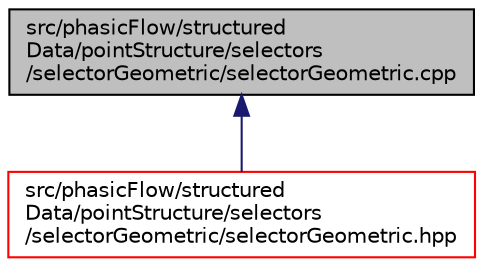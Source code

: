 digraph "src/phasicFlow/structuredData/pointStructure/selectors/selectorGeometric/selectorGeometric.cpp"
{
 // LATEX_PDF_SIZE
  edge [fontname="Helvetica",fontsize="10",labelfontname="Helvetica",labelfontsize="10"];
  node [fontname="Helvetica",fontsize="10",shape=record];
  Node1 [label="src/phasicFlow/structured\lData/pointStructure/selectors\l/selectorGeometric/selectorGeometric.cpp",height=0.2,width=0.4,color="black", fillcolor="grey75", style="filled", fontcolor="black",tooltip=" "];
  Node1 -> Node2 [dir="back",color="midnightblue",fontsize="10",style="solid",fontname="Helvetica"];
  Node2 [label="src/phasicFlow/structured\lData/pointStructure/selectors\l/selectorGeometric/selectorGeometric.hpp",height=0.2,width=0.4,color="red", fillcolor="white", style="filled",URL="$selectorGeometric_8hpp.html",tooltip=" "];
}
